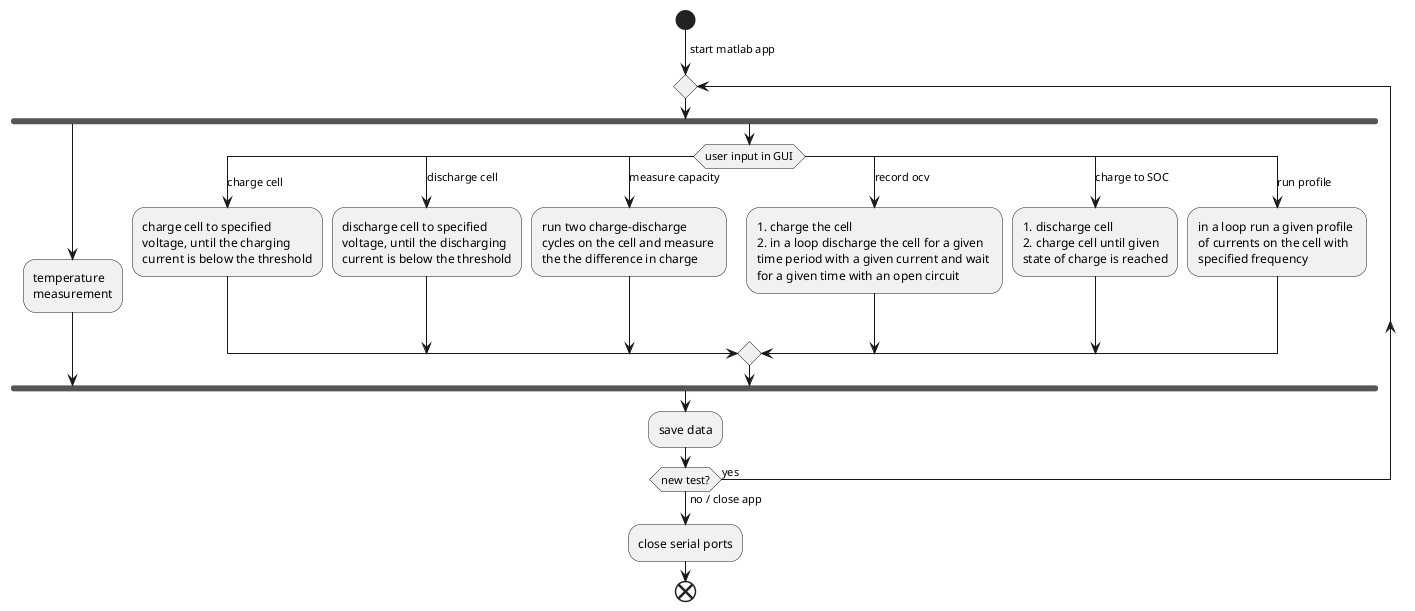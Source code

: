 @startuml software_setup
start
-> start matlab app;
repeat
    fork
    :temperature \nmeasurement;
    fork again
    switch(user input in GUI)
    case(charge cell)
        :charge cell to specified \nvoltage, until the charging \ncurrent is below the threshold;
    case(discharge cell)
        :discharge cell to specified \nvoltage, until the discharging \ncurrent is below the threshold;
    case(measure capacity)
        :run two charge-discharge \ncycles on the cell and measure \nthe the difference in charge;
    case(record ocv)
        :1. charge the cell \n2. in a loop discharge the cell for a given \ntime period with a given current and wait \nfor a given time with an open circuit;
    case(charge to SOC)
        :1. discharge cell \n2. charge cell until given \nstate of charge is reached;
    case(run profile)
        :in a loop run a given profile \nof currents on the cell with \nspecified frequency;


    endswitch
    end fork
    :save data;
repeat while (new test?) is (yes) not (no / close app)
:close serial ports;
end
@enduml